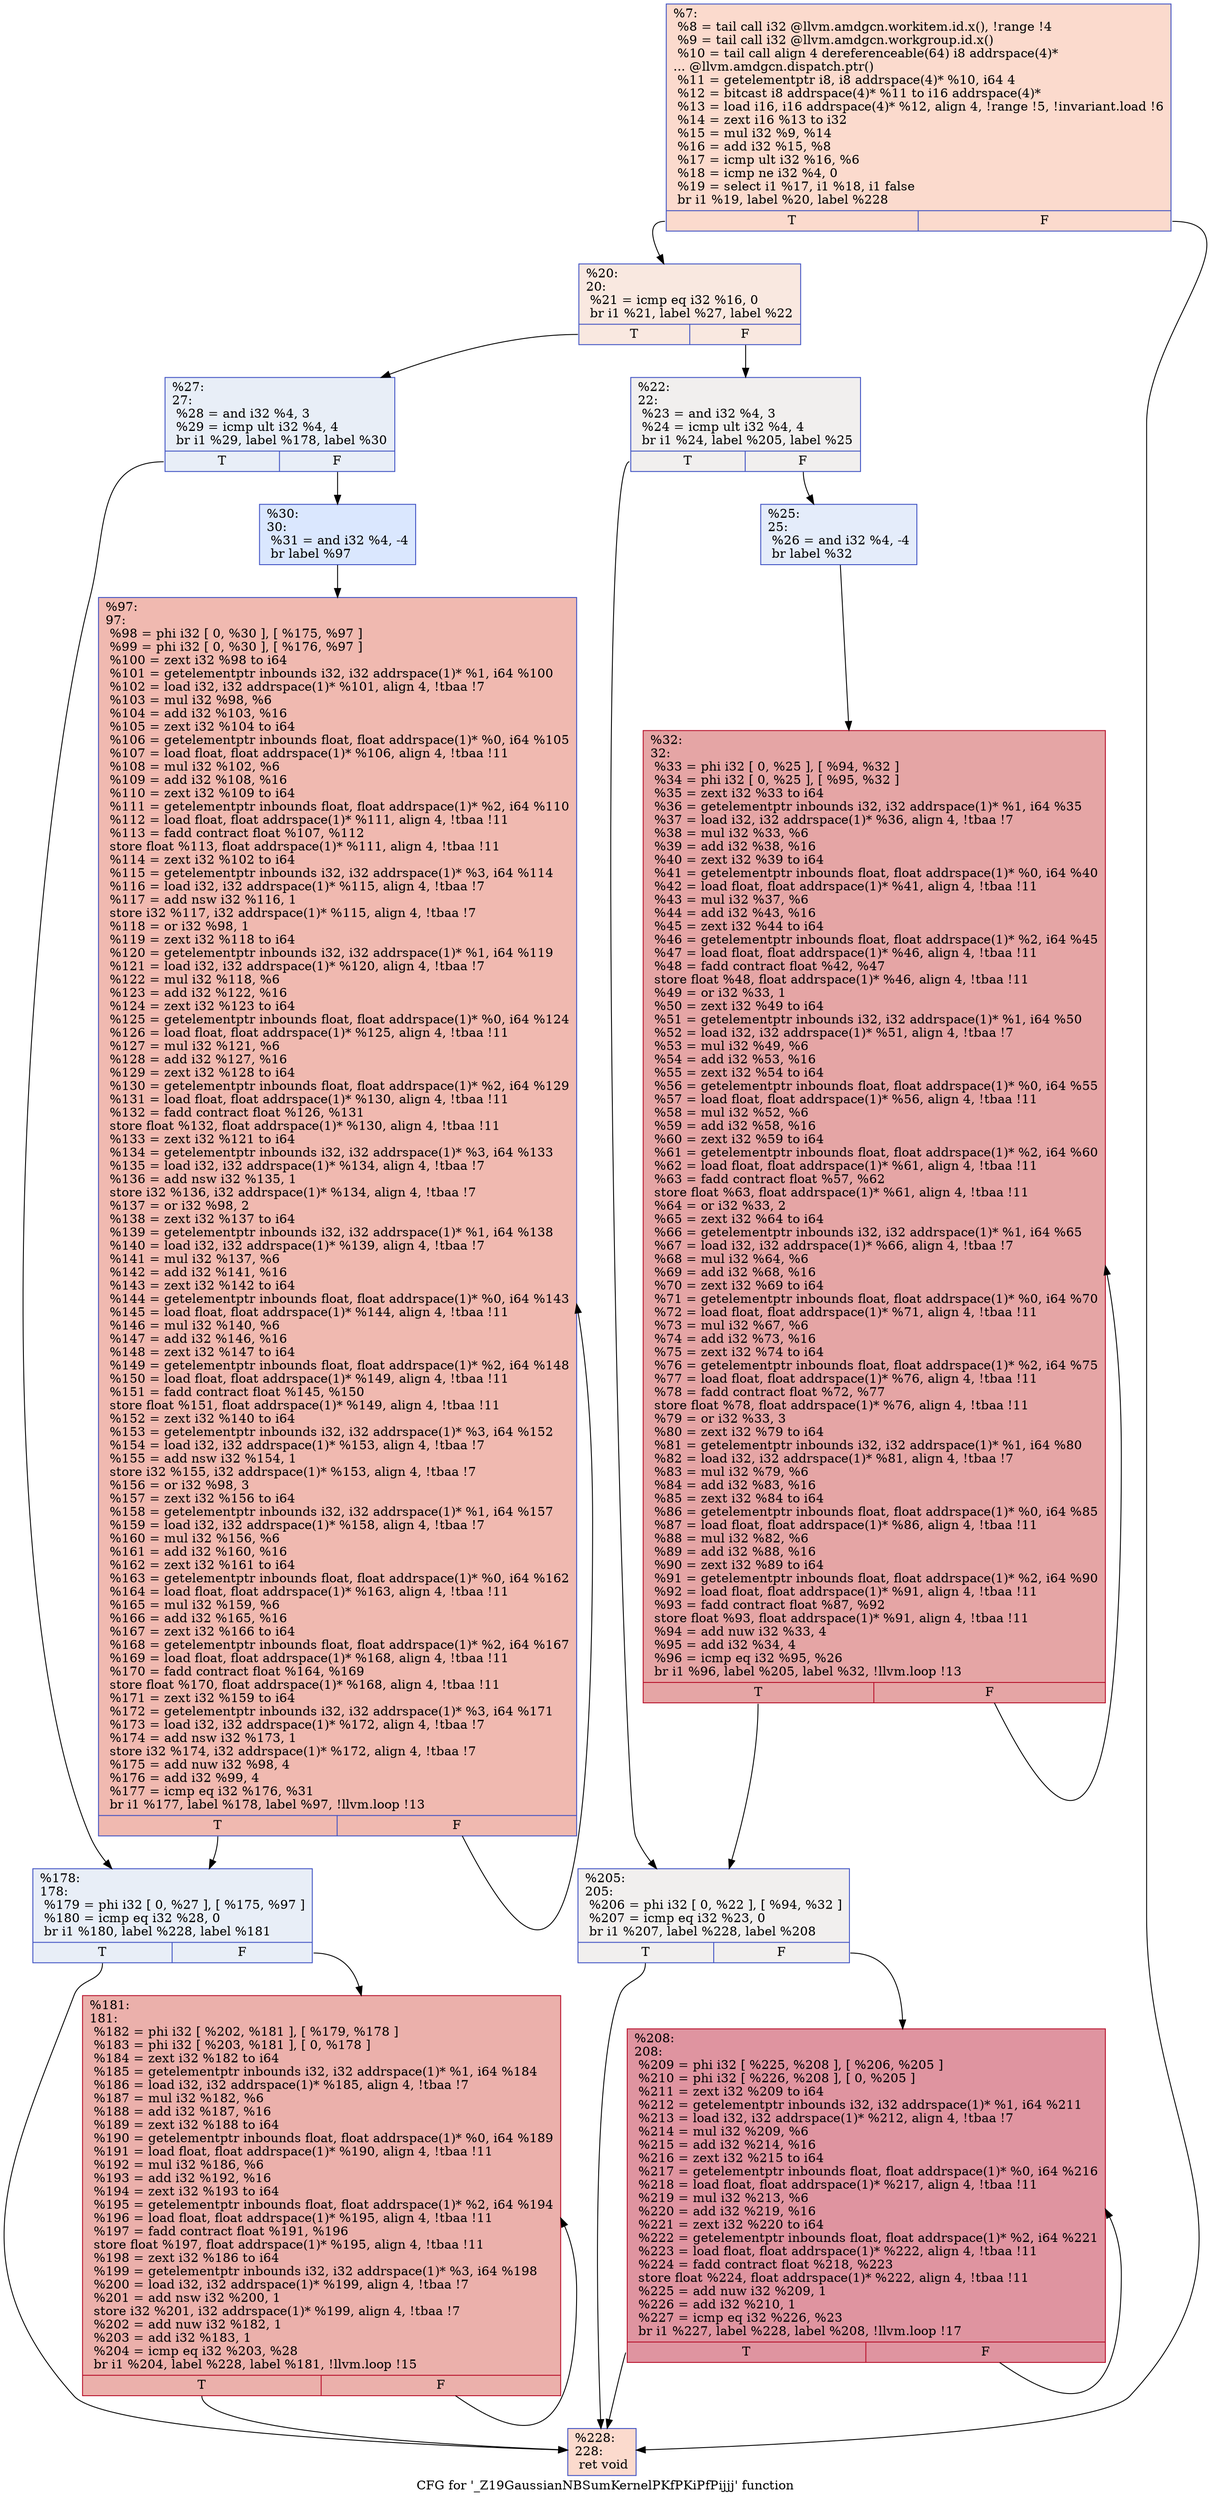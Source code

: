 digraph "CFG for '_Z19GaussianNBSumKernelPKfPKiPfPijjj' function" {
	label="CFG for '_Z19GaussianNBSumKernelPKfPKiPfPijjj' function";

	Node0x5cdf970 [shape=record,color="#3d50c3ff", style=filled, fillcolor="#f7ac8e70",label="{%7:\l  %8 = tail call i32 @llvm.amdgcn.workitem.id.x(), !range !4\l  %9 = tail call i32 @llvm.amdgcn.workgroup.id.x()\l  %10 = tail call align 4 dereferenceable(64) i8 addrspace(4)*\l... @llvm.amdgcn.dispatch.ptr()\l  %11 = getelementptr i8, i8 addrspace(4)* %10, i64 4\l  %12 = bitcast i8 addrspace(4)* %11 to i16 addrspace(4)*\l  %13 = load i16, i16 addrspace(4)* %12, align 4, !range !5, !invariant.load !6\l  %14 = zext i16 %13 to i32\l  %15 = mul i32 %9, %14\l  %16 = add i32 %15, %8\l  %17 = icmp ult i32 %16, %6\l  %18 = icmp ne i32 %4, 0\l  %19 = select i1 %17, i1 %18, i1 false\l  br i1 %19, label %20, label %228\l|{<s0>T|<s1>F}}"];
	Node0x5cdf970:s0 -> Node0x5ce1a50;
	Node0x5cdf970:s1 -> Node0x5ce1ae0;
	Node0x5ce1a50 [shape=record,color="#3d50c3ff", style=filled, fillcolor="#f1ccb870",label="{%20:\l20:                                               \l  %21 = icmp eq i32 %16, 0\l  br i1 %21, label %27, label %22\l|{<s0>T|<s1>F}}"];
	Node0x5ce1a50:s0 -> Node0x5ce1cb0;
	Node0x5ce1a50:s1 -> Node0x5ce1d00;
	Node0x5ce1d00 [shape=record,color="#3d50c3ff", style=filled, fillcolor="#e0dbd870",label="{%22:\l22:                                               \l  %23 = and i32 %4, 3\l  %24 = icmp ult i32 %4, 4\l  br i1 %24, label %205, label %25\l|{<s0>T|<s1>F}}"];
	Node0x5ce1d00:s0 -> Node0x5ce1fc0;
	Node0x5ce1d00:s1 -> Node0x5ce2010;
	Node0x5ce2010 [shape=record,color="#3d50c3ff", style=filled, fillcolor="#c1d4f470",label="{%25:\l25:                                               \l  %26 = and i32 %4, -4\l  br label %32\l}"];
	Node0x5ce2010 -> Node0x5ce2210;
	Node0x5ce1cb0 [shape=record,color="#3d50c3ff", style=filled, fillcolor="#cbd8ee70",label="{%27:\l27:                                               \l  %28 = and i32 %4, 3\l  %29 = icmp ult i32 %4, 4\l  br i1 %29, label %178, label %30\l|{<s0>T|<s1>F}}"];
	Node0x5ce1cb0:s0 -> Node0x5ce23f0;
	Node0x5ce1cb0:s1 -> Node0x5ce2440;
	Node0x5ce2440 [shape=record,color="#3d50c3ff", style=filled, fillcolor="#abc8fd70",label="{%30:\l30:                                               \l  %31 = and i32 %4, -4\l  br label %97\l}"];
	Node0x5ce2440 -> Node0x5ce2610;
	Node0x5ce2210 [shape=record,color="#b70d28ff", style=filled, fillcolor="#c5333470",label="{%32:\l32:                                               \l  %33 = phi i32 [ 0, %25 ], [ %94, %32 ]\l  %34 = phi i32 [ 0, %25 ], [ %95, %32 ]\l  %35 = zext i32 %33 to i64\l  %36 = getelementptr inbounds i32, i32 addrspace(1)* %1, i64 %35\l  %37 = load i32, i32 addrspace(1)* %36, align 4, !tbaa !7\l  %38 = mul i32 %33, %6\l  %39 = add i32 %38, %16\l  %40 = zext i32 %39 to i64\l  %41 = getelementptr inbounds float, float addrspace(1)* %0, i64 %40\l  %42 = load float, float addrspace(1)* %41, align 4, !tbaa !11\l  %43 = mul i32 %37, %6\l  %44 = add i32 %43, %16\l  %45 = zext i32 %44 to i64\l  %46 = getelementptr inbounds float, float addrspace(1)* %2, i64 %45\l  %47 = load float, float addrspace(1)* %46, align 4, !tbaa !11\l  %48 = fadd contract float %42, %47\l  store float %48, float addrspace(1)* %46, align 4, !tbaa !11\l  %49 = or i32 %33, 1\l  %50 = zext i32 %49 to i64\l  %51 = getelementptr inbounds i32, i32 addrspace(1)* %1, i64 %50\l  %52 = load i32, i32 addrspace(1)* %51, align 4, !tbaa !7\l  %53 = mul i32 %49, %6\l  %54 = add i32 %53, %16\l  %55 = zext i32 %54 to i64\l  %56 = getelementptr inbounds float, float addrspace(1)* %0, i64 %55\l  %57 = load float, float addrspace(1)* %56, align 4, !tbaa !11\l  %58 = mul i32 %52, %6\l  %59 = add i32 %58, %16\l  %60 = zext i32 %59 to i64\l  %61 = getelementptr inbounds float, float addrspace(1)* %2, i64 %60\l  %62 = load float, float addrspace(1)* %61, align 4, !tbaa !11\l  %63 = fadd contract float %57, %62\l  store float %63, float addrspace(1)* %61, align 4, !tbaa !11\l  %64 = or i32 %33, 2\l  %65 = zext i32 %64 to i64\l  %66 = getelementptr inbounds i32, i32 addrspace(1)* %1, i64 %65\l  %67 = load i32, i32 addrspace(1)* %66, align 4, !tbaa !7\l  %68 = mul i32 %64, %6\l  %69 = add i32 %68, %16\l  %70 = zext i32 %69 to i64\l  %71 = getelementptr inbounds float, float addrspace(1)* %0, i64 %70\l  %72 = load float, float addrspace(1)* %71, align 4, !tbaa !11\l  %73 = mul i32 %67, %6\l  %74 = add i32 %73, %16\l  %75 = zext i32 %74 to i64\l  %76 = getelementptr inbounds float, float addrspace(1)* %2, i64 %75\l  %77 = load float, float addrspace(1)* %76, align 4, !tbaa !11\l  %78 = fadd contract float %72, %77\l  store float %78, float addrspace(1)* %76, align 4, !tbaa !11\l  %79 = or i32 %33, 3\l  %80 = zext i32 %79 to i64\l  %81 = getelementptr inbounds i32, i32 addrspace(1)* %1, i64 %80\l  %82 = load i32, i32 addrspace(1)* %81, align 4, !tbaa !7\l  %83 = mul i32 %79, %6\l  %84 = add i32 %83, %16\l  %85 = zext i32 %84 to i64\l  %86 = getelementptr inbounds float, float addrspace(1)* %0, i64 %85\l  %87 = load float, float addrspace(1)* %86, align 4, !tbaa !11\l  %88 = mul i32 %82, %6\l  %89 = add i32 %88, %16\l  %90 = zext i32 %89 to i64\l  %91 = getelementptr inbounds float, float addrspace(1)* %2, i64 %90\l  %92 = load float, float addrspace(1)* %91, align 4, !tbaa !11\l  %93 = fadd contract float %87, %92\l  store float %93, float addrspace(1)* %91, align 4, !tbaa !11\l  %94 = add nuw i32 %33, 4\l  %95 = add i32 %34, 4\l  %96 = icmp eq i32 %95, %26\l  br i1 %96, label %205, label %32, !llvm.loop !13\l|{<s0>T|<s1>F}}"];
	Node0x5ce2210:s0 -> Node0x5ce1fc0;
	Node0x5ce2210:s1 -> Node0x5ce2210;
	Node0x5ce2610 [shape=record,color="#3d50c3ff", style=filled, fillcolor="#de614d70",label="{%97:\l97:                                               \l  %98 = phi i32 [ 0, %30 ], [ %175, %97 ]\l  %99 = phi i32 [ 0, %30 ], [ %176, %97 ]\l  %100 = zext i32 %98 to i64\l  %101 = getelementptr inbounds i32, i32 addrspace(1)* %1, i64 %100\l  %102 = load i32, i32 addrspace(1)* %101, align 4, !tbaa !7\l  %103 = mul i32 %98, %6\l  %104 = add i32 %103, %16\l  %105 = zext i32 %104 to i64\l  %106 = getelementptr inbounds float, float addrspace(1)* %0, i64 %105\l  %107 = load float, float addrspace(1)* %106, align 4, !tbaa !11\l  %108 = mul i32 %102, %6\l  %109 = add i32 %108, %16\l  %110 = zext i32 %109 to i64\l  %111 = getelementptr inbounds float, float addrspace(1)* %2, i64 %110\l  %112 = load float, float addrspace(1)* %111, align 4, !tbaa !11\l  %113 = fadd contract float %107, %112\l  store float %113, float addrspace(1)* %111, align 4, !tbaa !11\l  %114 = zext i32 %102 to i64\l  %115 = getelementptr inbounds i32, i32 addrspace(1)* %3, i64 %114\l  %116 = load i32, i32 addrspace(1)* %115, align 4, !tbaa !7\l  %117 = add nsw i32 %116, 1\l  store i32 %117, i32 addrspace(1)* %115, align 4, !tbaa !7\l  %118 = or i32 %98, 1\l  %119 = zext i32 %118 to i64\l  %120 = getelementptr inbounds i32, i32 addrspace(1)* %1, i64 %119\l  %121 = load i32, i32 addrspace(1)* %120, align 4, !tbaa !7\l  %122 = mul i32 %118, %6\l  %123 = add i32 %122, %16\l  %124 = zext i32 %123 to i64\l  %125 = getelementptr inbounds float, float addrspace(1)* %0, i64 %124\l  %126 = load float, float addrspace(1)* %125, align 4, !tbaa !11\l  %127 = mul i32 %121, %6\l  %128 = add i32 %127, %16\l  %129 = zext i32 %128 to i64\l  %130 = getelementptr inbounds float, float addrspace(1)* %2, i64 %129\l  %131 = load float, float addrspace(1)* %130, align 4, !tbaa !11\l  %132 = fadd contract float %126, %131\l  store float %132, float addrspace(1)* %130, align 4, !tbaa !11\l  %133 = zext i32 %121 to i64\l  %134 = getelementptr inbounds i32, i32 addrspace(1)* %3, i64 %133\l  %135 = load i32, i32 addrspace(1)* %134, align 4, !tbaa !7\l  %136 = add nsw i32 %135, 1\l  store i32 %136, i32 addrspace(1)* %134, align 4, !tbaa !7\l  %137 = or i32 %98, 2\l  %138 = zext i32 %137 to i64\l  %139 = getelementptr inbounds i32, i32 addrspace(1)* %1, i64 %138\l  %140 = load i32, i32 addrspace(1)* %139, align 4, !tbaa !7\l  %141 = mul i32 %137, %6\l  %142 = add i32 %141, %16\l  %143 = zext i32 %142 to i64\l  %144 = getelementptr inbounds float, float addrspace(1)* %0, i64 %143\l  %145 = load float, float addrspace(1)* %144, align 4, !tbaa !11\l  %146 = mul i32 %140, %6\l  %147 = add i32 %146, %16\l  %148 = zext i32 %147 to i64\l  %149 = getelementptr inbounds float, float addrspace(1)* %2, i64 %148\l  %150 = load float, float addrspace(1)* %149, align 4, !tbaa !11\l  %151 = fadd contract float %145, %150\l  store float %151, float addrspace(1)* %149, align 4, !tbaa !11\l  %152 = zext i32 %140 to i64\l  %153 = getelementptr inbounds i32, i32 addrspace(1)* %3, i64 %152\l  %154 = load i32, i32 addrspace(1)* %153, align 4, !tbaa !7\l  %155 = add nsw i32 %154, 1\l  store i32 %155, i32 addrspace(1)* %153, align 4, !tbaa !7\l  %156 = or i32 %98, 3\l  %157 = zext i32 %156 to i64\l  %158 = getelementptr inbounds i32, i32 addrspace(1)* %1, i64 %157\l  %159 = load i32, i32 addrspace(1)* %158, align 4, !tbaa !7\l  %160 = mul i32 %156, %6\l  %161 = add i32 %160, %16\l  %162 = zext i32 %161 to i64\l  %163 = getelementptr inbounds float, float addrspace(1)* %0, i64 %162\l  %164 = load float, float addrspace(1)* %163, align 4, !tbaa !11\l  %165 = mul i32 %159, %6\l  %166 = add i32 %165, %16\l  %167 = zext i32 %166 to i64\l  %168 = getelementptr inbounds float, float addrspace(1)* %2, i64 %167\l  %169 = load float, float addrspace(1)* %168, align 4, !tbaa !11\l  %170 = fadd contract float %164, %169\l  store float %170, float addrspace(1)* %168, align 4, !tbaa !11\l  %171 = zext i32 %159 to i64\l  %172 = getelementptr inbounds i32, i32 addrspace(1)* %3, i64 %171\l  %173 = load i32, i32 addrspace(1)* %172, align 4, !tbaa !7\l  %174 = add nsw i32 %173, 1\l  store i32 %174, i32 addrspace(1)* %172, align 4, !tbaa !7\l  %175 = add nuw i32 %98, 4\l  %176 = add i32 %99, 4\l  %177 = icmp eq i32 %176, %31\l  br i1 %177, label %178, label %97, !llvm.loop !13\l|{<s0>T|<s1>F}}"];
	Node0x5ce2610:s0 -> Node0x5ce23f0;
	Node0x5ce2610:s1 -> Node0x5ce2610;
	Node0x5ce23f0 [shape=record,color="#3d50c3ff", style=filled, fillcolor="#cbd8ee70",label="{%178:\l178:                                              \l  %179 = phi i32 [ 0, %27 ], [ %175, %97 ]\l  %180 = icmp eq i32 %28, 0\l  br i1 %180, label %228, label %181\l|{<s0>T|<s1>F}}"];
	Node0x5ce23f0:s0 -> Node0x5ce1ae0;
	Node0x5ce23f0:s1 -> Node0x5ce9a80;
	Node0x5ce9a80 [shape=record,color="#b70d28ff", style=filled, fillcolor="#d24b4070",label="{%181:\l181:                                              \l  %182 = phi i32 [ %202, %181 ], [ %179, %178 ]\l  %183 = phi i32 [ %203, %181 ], [ 0, %178 ]\l  %184 = zext i32 %182 to i64\l  %185 = getelementptr inbounds i32, i32 addrspace(1)* %1, i64 %184\l  %186 = load i32, i32 addrspace(1)* %185, align 4, !tbaa !7\l  %187 = mul i32 %182, %6\l  %188 = add i32 %187, %16\l  %189 = zext i32 %188 to i64\l  %190 = getelementptr inbounds float, float addrspace(1)* %0, i64 %189\l  %191 = load float, float addrspace(1)* %190, align 4, !tbaa !11\l  %192 = mul i32 %186, %6\l  %193 = add i32 %192, %16\l  %194 = zext i32 %193 to i64\l  %195 = getelementptr inbounds float, float addrspace(1)* %2, i64 %194\l  %196 = load float, float addrspace(1)* %195, align 4, !tbaa !11\l  %197 = fadd contract float %191, %196\l  store float %197, float addrspace(1)* %195, align 4, !tbaa !11\l  %198 = zext i32 %186 to i64\l  %199 = getelementptr inbounds i32, i32 addrspace(1)* %3, i64 %198\l  %200 = load i32, i32 addrspace(1)* %199, align 4, !tbaa !7\l  %201 = add nsw i32 %200, 1\l  store i32 %201, i32 addrspace(1)* %199, align 4, !tbaa !7\l  %202 = add nuw i32 %182, 1\l  %203 = add i32 %183, 1\l  %204 = icmp eq i32 %203, %28\l  br i1 %204, label %228, label %181, !llvm.loop !15\l|{<s0>T|<s1>F}}"];
	Node0x5ce9a80:s0 -> Node0x5ce1ae0;
	Node0x5ce9a80:s1 -> Node0x5ce9a80;
	Node0x5ce1fc0 [shape=record,color="#3d50c3ff", style=filled, fillcolor="#e0dbd870",label="{%205:\l205:                                              \l  %206 = phi i32 [ 0, %22 ], [ %94, %32 ]\l  %207 = icmp eq i32 %23, 0\l  br i1 %207, label %228, label %208\l|{<s0>T|<s1>F}}"];
	Node0x5ce1fc0:s0 -> Node0x5ce1ae0;
	Node0x5ce1fc0:s1 -> Node0x5ce03c0;
	Node0x5ce03c0 [shape=record,color="#b70d28ff", style=filled, fillcolor="#b70d2870",label="{%208:\l208:                                              \l  %209 = phi i32 [ %225, %208 ], [ %206, %205 ]\l  %210 = phi i32 [ %226, %208 ], [ 0, %205 ]\l  %211 = zext i32 %209 to i64\l  %212 = getelementptr inbounds i32, i32 addrspace(1)* %1, i64 %211\l  %213 = load i32, i32 addrspace(1)* %212, align 4, !tbaa !7\l  %214 = mul i32 %209, %6\l  %215 = add i32 %214, %16\l  %216 = zext i32 %215 to i64\l  %217 = getelementptr inbounds float, float addrspace(1)* %0, i64 %216\l  %218 = load float, float addrspace(1)* %217, align 4, !tbaa !11\l  %219 = mul i32 %213, %6\l  %220 = add i32 %219, %16\l  %221 = zext i32 %220 to i64\l  %222 = getelementptr inbounds float, float addrspace(1)* %2, i64 %221\l  %223 = load float, float addrspace(1)* %222, align 4, !tbaa !11\l  %224 = fadd contract float %218, %223\l  store float %224, float addrspace(1)* %222, align 4, !tbaa !11\l  %225 = add nuw i32 %209, 1\l  %226 = add i32 %210, 1\l  %227 = icmp eq i32 %226, %23\l  br i1 %227, label %228, label %208, !llvm.loop !17\l|{<s0>T|<s1>F}}"];
	Node0x5ce03c0:s0 -> Node0x5ce1ae0;
	Node0x5ce03c0:s1 -> Node0x5ce03c0;
	Node0x5ce1ae0 [shape=record,color="#3d50c3ff", style=filled, fillcolor="#f7ac8e70",label="{%228:\l228:                                              \l  ret void\l}"];
}
